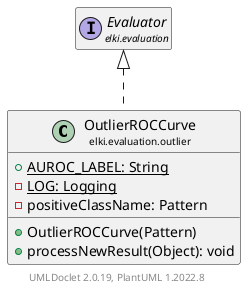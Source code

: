 @startuml
    remove .*\.(Instance|Par|Parameterizer|Factory)$
    set namespaceSeparator none
    hide empty fields
    hide empty methods

    class "<size:14>OutlierROCCurve\n<size:10>elki.evaluation.outlier" as elki.evaluation.outlier.OutlierROCCurve [[OutlierROCCurve.html]] {
        {static} +AUROC_LABEL: String
        {static} -LOG: Logging
        -positiveClassName: Pattern
        +OutlierROCCurve(Pattern)
        +processNewResult(Object): void
    }

    interface "<size:14>Evaluator\n<size:10>elki.evaluation" as elki.evaluation.Evaluator [[../Evaluator.html]]
    class "<size:14>OutlierROCCurve.Par\n<size:10>elki.evaluation.outlier" as elki.evaluation.outlier.OutlierROCCurve.Par [[OutlierROCCurve.Par.html]]

    elki.evaluation.Evaluator <|.. elki.evaluation.outlier.OutlierROCCurve
    elki.evaluation.outlier.OutlierROCCurve +-- elki.evaluation.outlier.OutlierROCCurve.Par

    center footer UMLDoclet 2.0.19, PlantUML 1.2022.8
@enduml
